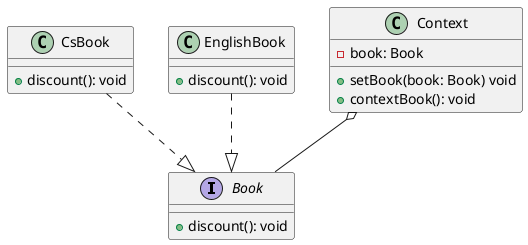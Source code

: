 @startuml
interface Book{
    +discount(): void
}

class CsBook{
    +discount(): void
}

class EnglishBook{
    +discount(): void
}

class Context{
    -book: Book
    +setBook(book: Book) void
    +contextBook(): void
}

Context o-- Book
CsBook ..|> Book
EnglishBook ..|> Book
@enduml